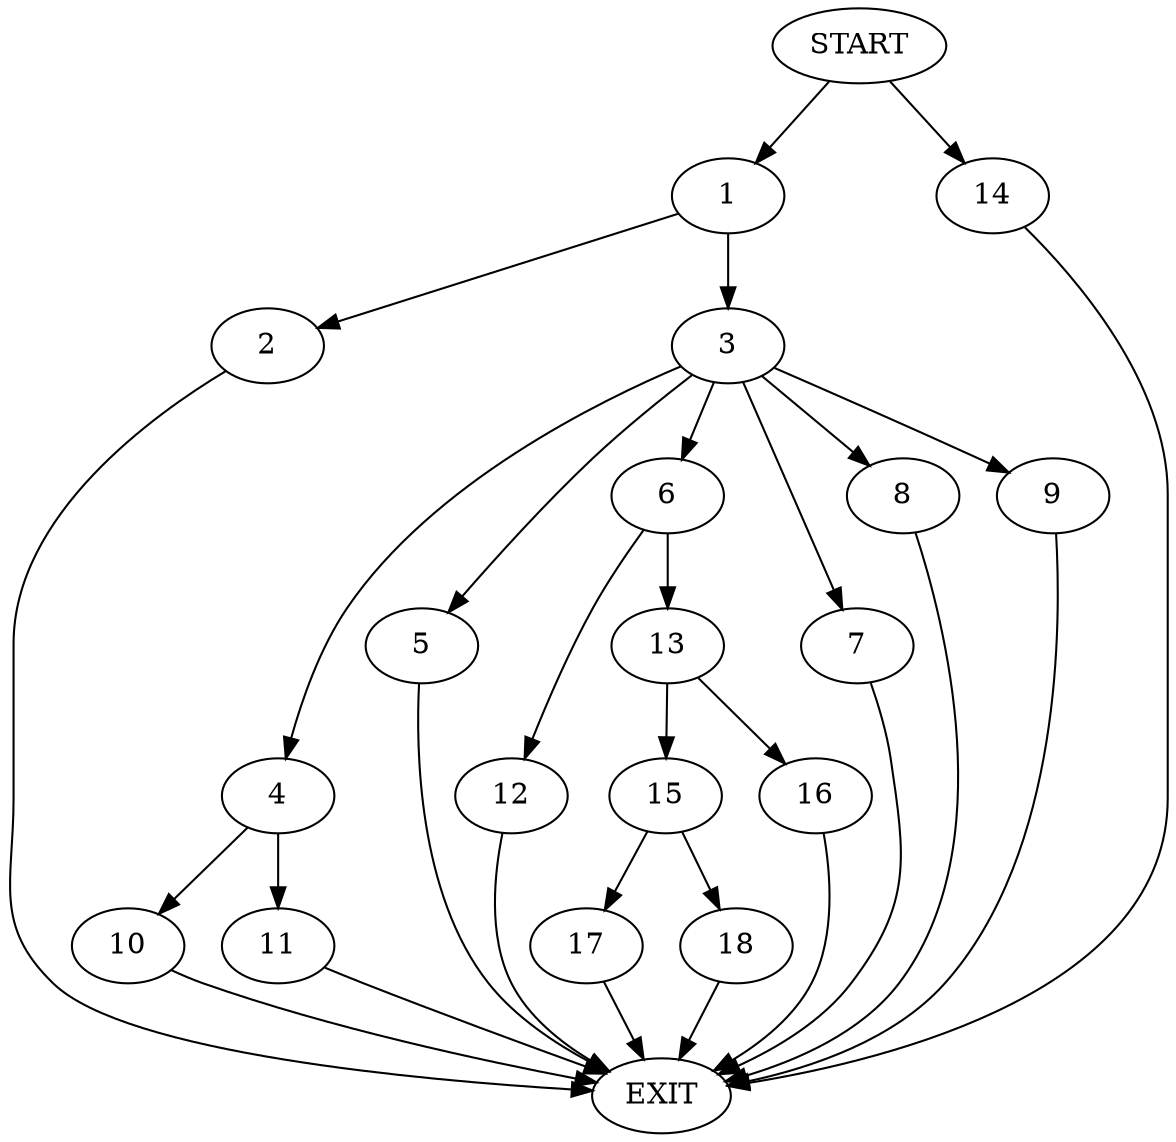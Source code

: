 digraph {
0 [label="START"]
19 [label="EXIT"]
0 -> 1
1 -> 2
1 -> 3
2 -> 19
3 -> 4
3 -> 5
3 -> 6
3 -> 7
3 -> 8
3 -> 9
5 -> 19
9 -> 19
4 -> 10
4 -> 11
7 -> 19
6 -> 12
6 -> 13
8 -> 19
0 -> 14
14 -> 19
12 -> 19
13 -> 15
13 -> 16
15 -> 17
15 -> 18
16 -> 19
18 -> 19
17 -> 19
11 -> 19
10 -> 19
}
